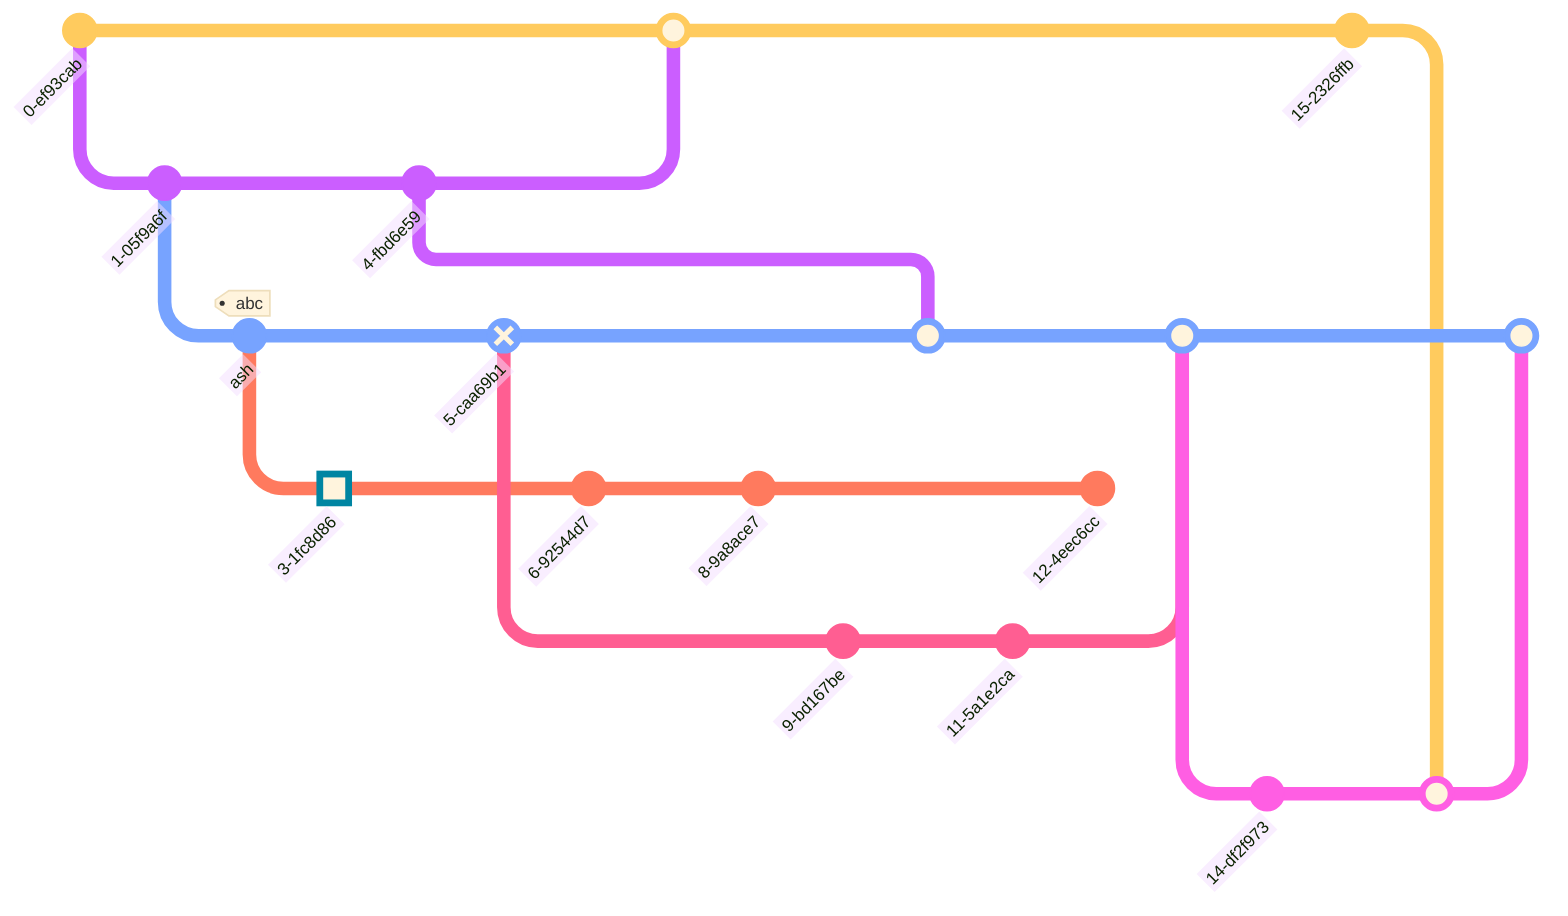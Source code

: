 %%{init: { 'logLevel': 'debug', 'theme': 'base', 'gitGraph': {'showBranches': false}} }%%
gitGraph
  commit
  branch hotfix
  checkout hotfix
  commit
  branch develop
  checkout develop
  commit id:"ash" tag:"abc"
  branch featureB
  checkout featureB
  commit type:HIGHLIGHT
  checkout main
  checkout hotfix
  commit type:NORMAL
  checkout develop
  commit type:REVERSE
  checkout featureB
  commit
  checkout main
  merge hotfix
  checkout featureB
  commit
  checkout develop
  branch featureA
  commit
  checkout develop
  merge hotfix
  checkout featureA
  commit
  checkout featureB
  commit
  checkout develop
  merge featureA
  branch release
  checkout release
  commit
  checkout main
  commit
  checkout release
  merge main
  checkout develop
  merge release